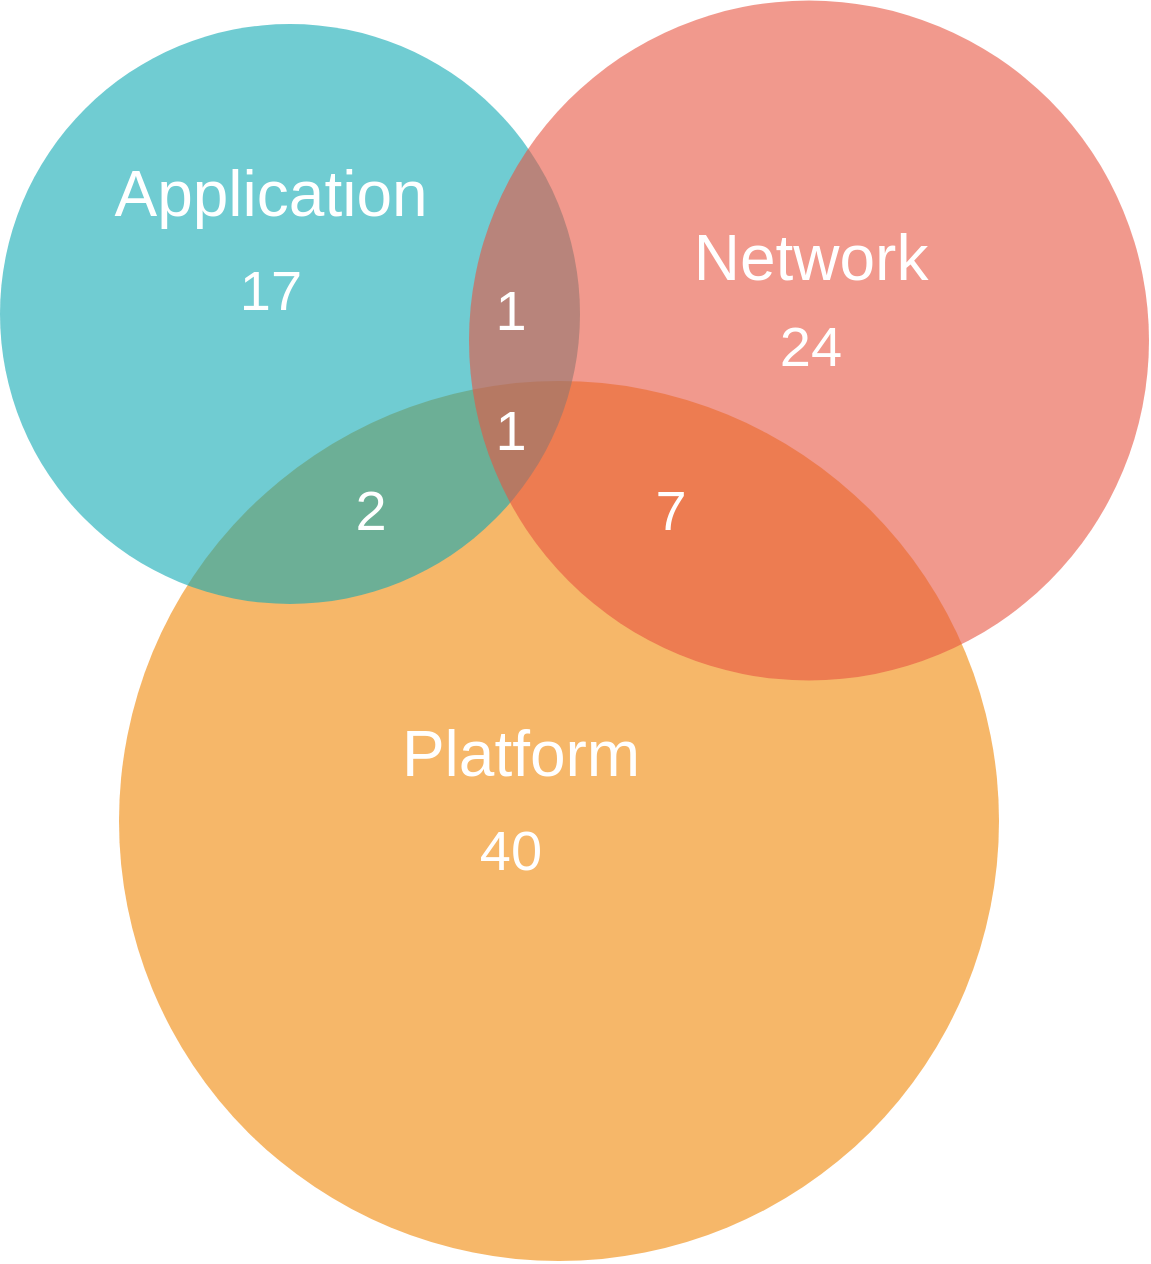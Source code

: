 <mxfile version="14.5.3" type="github">
  <diagram id="3228e29e-7158-1315-38df-8450db1d8a1d" name="Page-1">
    <mxGraphModel dx="2062" dy="1122" grid="1" gridSize="10" guides="1" tooltips="1" connect="1" arrows="1" fold="1" page="1" pageScale="1" pageWidth="1169" pageHeight="827" background="#ffffff" math="0" shadow="0">
      <root>
        <mxCell id="0" />
        <mxCell id="1" parent="0" />
        <mxCell id="21531" value="" style="ellipse;fillColor=#F08705;opacity=60;strokeColor=none;html=1;fontColor=#FFFFFF;aspect=fixed;" parent="1" vertex="1">
          <mxGeometry x="339.5" y="308.5" width="440" height="440" as="geometry" />
        </mxCell>
        <mxCell id="21532" value="" style="ellipse;fillColor=#12AAB5;opacity=60;strokeColor=none;html=1;fontColor=#FFFFFF;aspect=fixed;" parent="1" vertex="1">
          <mxGeometry x="280" y="130" width="290" height="290" as="geometry" />
        </mxCell>
        <mxCell id="21533" value="" style="ellipse;fillColor=#e85642;opacity=60;strokeColor=none;html=1;fontColor=#FFFFFF;aspect=fixed;" parent="1" vertex="1">
          <mxGeometry x="514.5" y="118.25" width="340" height="340" as="geometry" />
        </mxCell>
        <mxCell id="21534" value="&lt;font style=&quot;font-size: 32px&quot;&gt;Application&lt;/font&gt;" style="text;fontSize=24;align=center;verticalAlign=middle;html=1;fontColor=#FFFFFF;" parent="1" vertex="1">
          <mxGeometry x="320" y="180" width="190" height="70" as="geometry" />
        </mxCell>
        <mxCell id="21536" value="&lt;font style=&quot;font-size: 32px&quot;&gt;Platform&lt;/font&gt;" style="text;fontSize=24;align=center;verticalAlign=middle;html=1;fontColor=#FFFFFF;" parent="1" vertex="1">
          <mxGeometry x="444.5" y="460" width="190" height="70" as="geometry" />
        </mxCell>
        <mxCell id="21539" value="&lt;font style=&quot;font-size: 28px&quot;&gt;7&lt;/font&gt;" style="text;align=center;html=1;fontColor=#FFFFFF;fontSize=16;" parent="1" vertex="1">
          <mxGeometry x="594.5" y="350" width="40" height="40" as="geometry" />
        </mxCell>
        <mxCell id="21540" value="&lt;font style=&quot;font-size: 28px&quot;&gt;24&lt;/font&gt;" style="text;align=center;html=1;fontColor=#FFFFFF;fontSize=16;" parent="1" vertex="1">
          <mxGeometry x="664.5" y="268.25" width="40" height="40" as="geometry" />
        </mxCell>
        <mxCell id="hyes9AVPk7VusDJgzoCF-21540" value="&lt;font style=&quot;font-size: 32px&quot;&gt;Network&lt;/font&gt;" style="text;fontSize=24;align=center;verticalAlign=middle;html=1;fontColor=#FFFFFF;" parent="1" vertex="1">
          <mxGeometry x="589.5" y="211.75" width="190" height="70" as="geometry" />
        </mxCell>
        <mxCell id="hyes9AVPk7VusDJgzoCF-21541" value="&lt;font style=&quot;font-size: 28px&quot;&gt;17&lt;/font&gt;" style="text;align=center;html=1;fontColor=#FFFFFF;fontSize=16;" parent="1" vertex="1">
          <mxGeometry x="395" y="240" width="40" height="40" as="geometry" />
        </mxCell>
        <mxCell id="hyes9AVPk7VusDJgzoCF-21542" value="&lt;font style=&quot;font-size: 28px&quot;&gt;40&lt;/font&gt;" style="text;align=center;html=1;fontColor=#FFFFFF;fontSize=16;" parent="1" vertex="1">
          <mxGeometry x="514.5" y="520" width="40" height="40" as="geometry" />
        </mxCell>
        <mxCell id="hyes9AVPk7VusDJgzoCF-21543" value="&lt;font style=&quot;font-size: 28px&quot;&gt;2&lt;/font&gt;" style="text;align=center;html=1;fontColor=#FFFFFF;fontSize=16;" parent="1" vertex="1">
          <mxGeometry x="444.5" y="350" width="40" height="40" as="geometry" />
        </mxCell>
        <mxCell id="hyes9AVPk7VusDJgzoCF-21544" value="&lt;font style=&quot;font-size: 28px&quot;&gt;1&lt;/font&gt;" style="text;align=center;html=1;fontColor=#FFFFFF;fontSize=16;" parent="1" vertex="1">
          <mxGeometry x="514.5" y="310" width="40" height="40" as="geometry" />
        </mxCell>
        <mxCell id="hyes9AVPk7VusDJgzoCF-21545" value="&lt;font style=&quot;font-size: 28px&quot;&gt;1&lt;/font&gt;" style="text;align=center;html=1;fontColor=#FFFFFF;fontSize=16;" parent="1" vertex="1">
          <mxGeometry x="514.5" y="250" width="40" height="40" as="geometry" />
        </mxCell>
      </root>
    </mxGraphModel>
  </diagram>
</mxfile>
